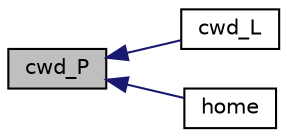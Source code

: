digraph "cwd_P"
{
  bgcolor="transparent";
  edge [fontname="Helvetica",fontsize="10",labelfontname="Helvetica",labelfontsize="10"];
  node [fontname="Helvetica",fontsize="10",shape=record];
  rankdir="LR";
  Node1 [label="cwd_P",height=0.2,width=0.4,color="black", fillcolor="grey75", style="filled" fontcolor="black"];
  Node1 -> Node2 [dir="back",color="midnightblue",fontsize="10",style="solid",fontname="Helvetica"];
  Node2 [label="cwd_L",height=0.2,width=0.4,color="black",URL="$namespaceFoam.html#a9f3c3f4f1454bbfe1028b0b57cb32f30",tooltip="The logical current working directory path name. "];
  Node1 -> Node3 [dir="back",color="midnightblue",fontsize="10",style="solid",fontname="Helvetica"];
  Node3 [label="home",height=0.2,width=0.4,color="black",URL="$namespaceFoam.html#a97bab19f9a34587821f8d70c42e854b9",tooltip="Return home directory path name for a particular user. "];
}
